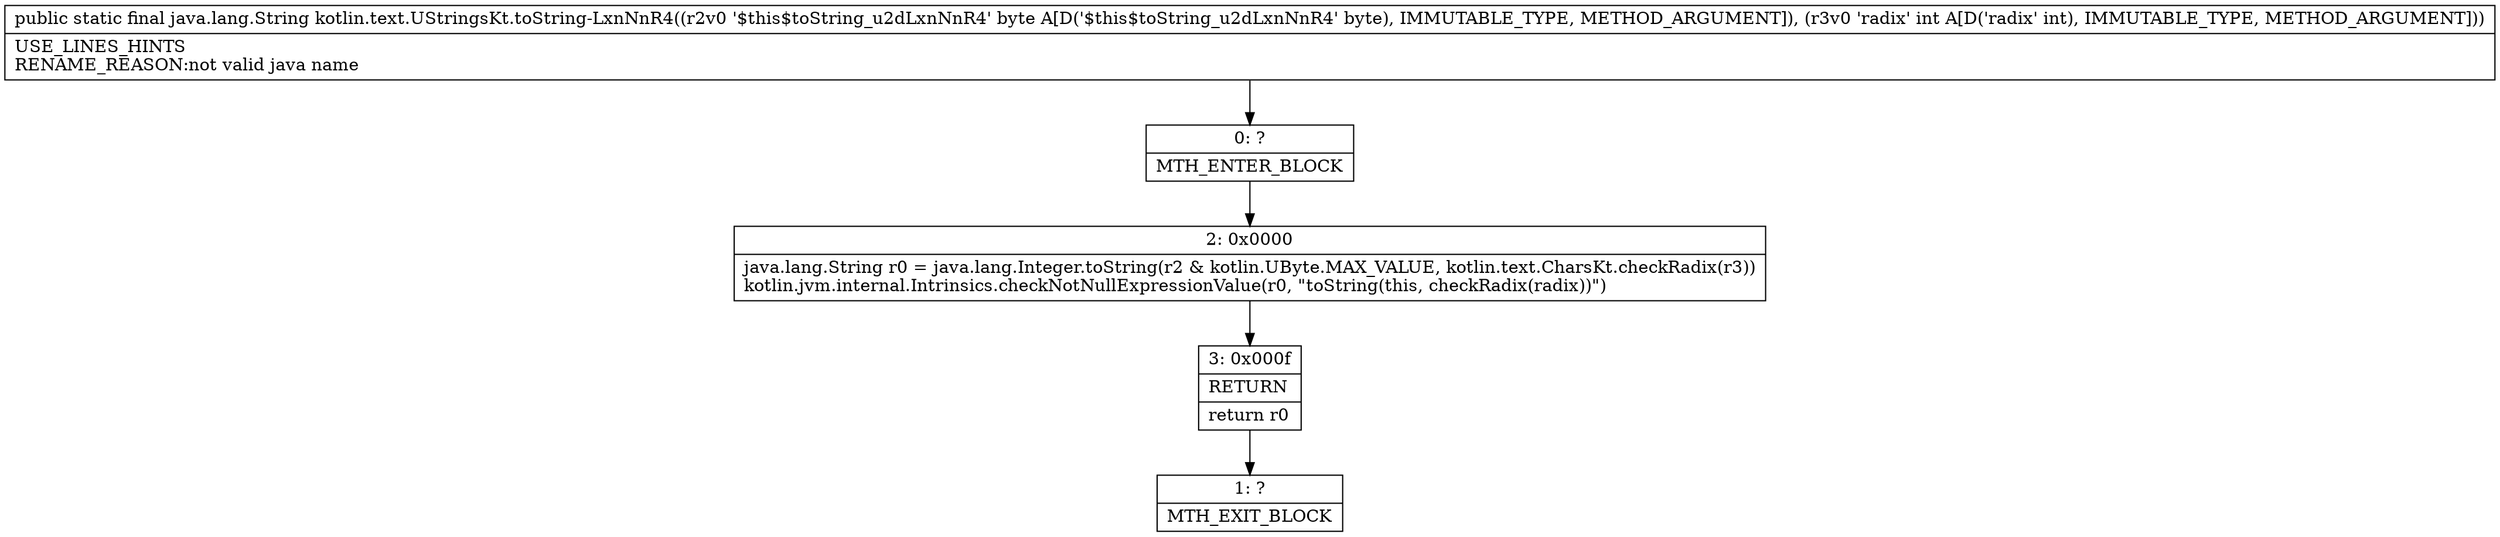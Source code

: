 digraph "CFG forkotlin.text.UStringsKt.toString\-LxnNnR4(BI)Ljava\/lang\/String;" {
Node_0 [shape=record,label="{0\:\ ?|MTH_ENTER_BLOCK\l}"];
Node_2 [shape=record,label="{2\:\ 0x0000|java.lang.String r0 = java.lang.Integer.toString(r2 & kotlin.UByte.MAX_VALUE, kotlin.text.CharsKt.checkRadix(r3))\lkotlin.jvm.internal.Intrinsics.checkNotNullExpressionValue(r0, \"toString(this, checkRadix(radix))\")\l}"];
Node_3 [shape=record,label="{3\:\ 0x000f|RETURN\l|return r0\l}"];
Node_1 [shape=record,label="{1\:\ ?|MTH_EXIT_BLOCK\l}"];
MethodNode[shape=record,label="{public static final java.lang.String kotlin.text.UStringsKt.toString\-LxnNnR4((r2v0 '$this$toString_u2dLxnNnR4' byte A[D('$this$toString_u2dLxnNnR4' byte), IMMUTABLE_TYPE, METHOD_ARGUMENT]), (r3v0 'radix' int A[D('radix' int), IMMUTABLE_TYPE, METHOD_ARGUMENT]))  | USE_LINES_HINTS\lRENAME_REASON:not valid java name\l}"];
MethodNode -> Node_0;Node_0 -> Node_2;
Node_2 -> Node_3;
Node_3 -> Node_1;
}


